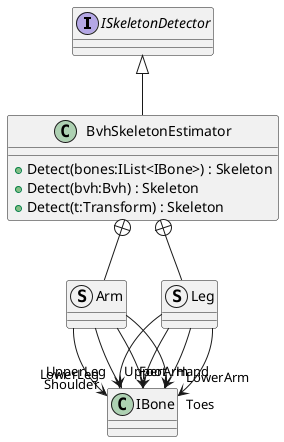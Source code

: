 @startuml
interface ISkeletonDetector {
}
class BvhSkeletonEstimator {
    + Detect(bones:IList<IBone>) : Skeleton
    + Detect(bvh:Bvh) : Skeleton
    + Detect(t:Transform) : Skeleton
}
struct Arm {
}
struct Leg {
}
ISkeletonDetector <|-- BvhSkeletonEstimator
BvhSkeletonEstimator +-- Arm
Arm --> "Shoulder" IBone
Arm --> "UpperArm" IBone
Arm --> "LowerArm" IBone
Arm --> "Hand" IBone
BvhSkeletonEstimator +-- Leg
Leg --> "UpperLeg" IBone
Leg --> "LowerLeg" IBone
Leg --> "Foot" IBone
Leg --> "Toes" IBone
@enduml
